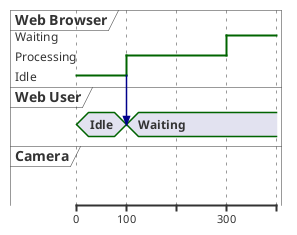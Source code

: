 @startuml
robust "Web Browser" as WB
concise "Web User" as WU
concise "Camera" as CAM

@0
WU is Idle
WB is Idle

@100
WU is Waiting
WB is Processing

@300
WB is Waiting

@100
WB -> WU
@enduml